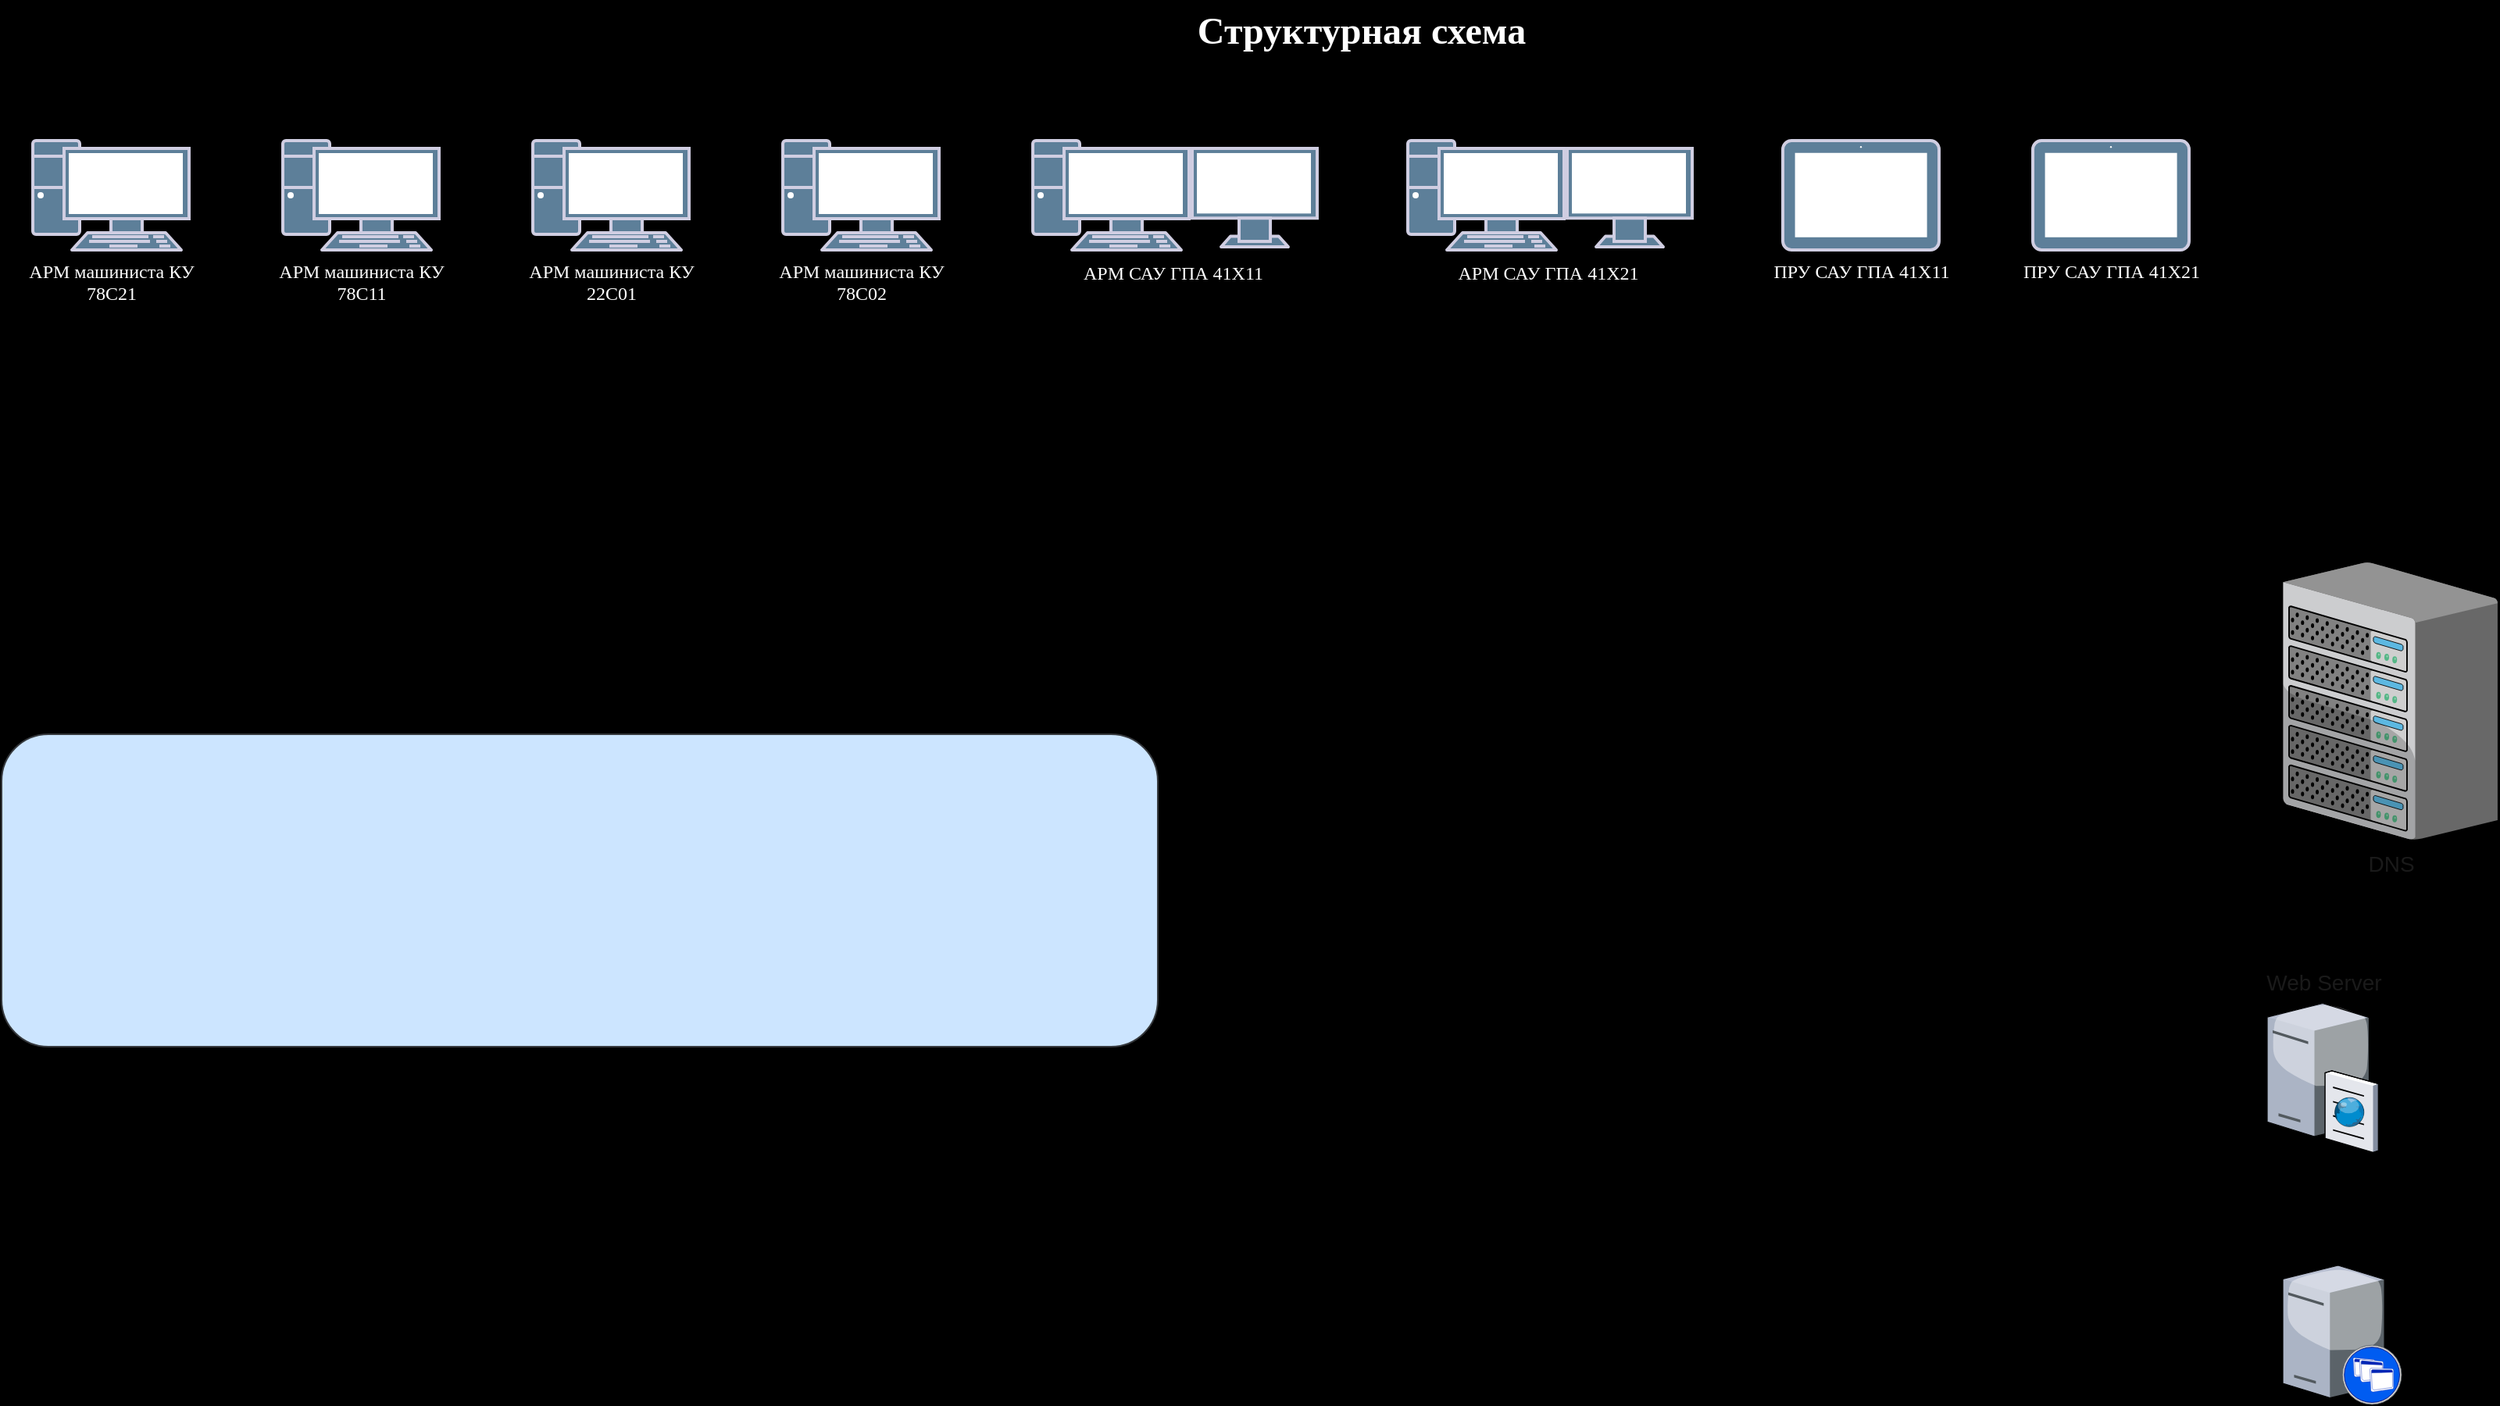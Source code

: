 <mxfile version="24.8.8">
  <diagram name="Page-1" id="e3a06f82-3646-2815-327d-82caf3d4e204">
    <mxGraphModel dx="908" dy="566" grid="1" gridSize="10" guides="1" tooltips="1" connect="1" arrows="1" fold="1" page="1" pageScale="1.5" pageWidth="1169" pageHeight="827" background="#000000" math="0" shadow="0">
      <root>
        <mxCell id="0" style=";html=1;" />
        <mxCell id="1" value="Операторная" style=";html=1;" parent="0" />
        <mxCell id="I8SQHlroj80ONlkwTboR-31" value="" style="rounded=1;whiteSpace=wrap;html=1;fillColor=#cce5ff;strokeColor=#36393d;" vertex="1" parent="1">
          <mxGeometry x="60" y="500" width="740" height="200" as="geometry" />
        </mxCell>
        <mxCell id="6a7d8f32e03d9370-12" value="" style="verticalLabelPosition=bottom;aspect=fixed;html=1;verticalAlign=top;strokeColor=none;shape=mxgraph.citrix.xenapp_server;fontSize=14;rounded=0;labelBackgroundColor=none;fillColor=#5D7F99;fontColor=#1A1A1A;" parent="1" vertex="1">
          <mxGeometry x="1520" y="840" width="76" height="89" as="geometry" />
        </mxCell>
        <mxCell id="6a7d8f32e03d9370-15" value="Web Server" style="verticalLabelPosition=top;aspect=fixed;html=1;verticalAlign=bottom;strokeColor=none;shape=mxgraph.citrix.cache_server;fontSize=14;labelPosition=center;align=center;rounded=0;labelBackgroundColor=none;fillColor=#5D7F99;fontColor=#1A1A1A;" parent="1" vertex="1">
          <mxGeometry x="1510" y="670" width="71" height="97.5" as="geometry" />
        </mxCell>
        <mxCell id="6a7d8f32e03d9370-16" value="DNS" style="verticalLabelPosition=bottom;aspect=fixed;html=1;verticalAlign=top;shape=mxgraph.citrix.chassis;fontSize=14;rounded=0;labelBackgroundColor=none;fillColor=#5D7F99;strokeColor=#D0CEE2;fontColor=#1A1A1A;" parent="1" vertex="1">
          <mxGeometry x="1520" y="390" width="137.5" height="177.5" as="geometry" />
        </mxCell>
        <mxCell id="6a7d8f32e03d9370-62" value="Структурная схема" style="text;strokeColor=none;fillColor=none;html=1;fontSize=24;fontStyle=1;verticalAlign=middle;align=center;rounded=0;labelBackgroundColor=none;fontColor=#FFFFFF;fontFamily=Times New Roman;" parent="1" vertex="1">
          <mxGeometry x="499" y="30" width="861" height="40" as="geometry" />
        </mxCell>
        <mxCell id="I8SQHlroj80ONlkwTboR-4" value="&lt;font face=&quot;Times New Roman&quot;&gt;АРМ машиниста КУ&lt;/font&gt;&lt;div&gt;&lt;font face=&quot;Times New Roman&quot;&gt;78С1&lt;/font&gt;&lt;span style=&quot;font-family: &amp;quot;Times New Roman&amp;quot;; background-color: initial;&quot;&gt;1&lt;/span&gt;&lt;/div&gt;" style="verticalAlign=top;verticalLabelPosition=bottom;labelPosition=center;align=center;html=1;outlineConnect=0;gradientDirection=north;strokeWidth=2;shape=mxgraph.networks.pc;fillColor=#5D7F99;strokeColor=#D0CEE2;labelBackgroundColor=none;fontColor=#FFFFFF;" vertex="1" parent="1">
          <mxGeometry x="240" y="120" width="100" height="70" as="geometry" />
        </mxCell>
        <mxCell id="I8SQHlroj80ONlkwTboR-5" value="&lt;font face=&quot;Times New Roman&quot;&gt;АРМ машиниста КУ&lt;/font&gt;&lt;div&gt;&lt;font face=&quot;Times New Roman&quot;&gt;78С21&lt;/font&gt;&lt;/div&gt;" style="verticalAlign=top;verticalLabelPosition=bottom;labelPosition=center;align=center;html=1;outlineConnect=0;gradientDirection=north;strokeWidth=2;shape=mxgraph.networks.pc;fillColor=#5D7F99;strokeColor=#D0CEE2;labelBackgroundColor=none;fontColor=#FFFFFF;" vertex="1" parent="1">
          <mxGeometry x="80" y="120" width="100" height="70" as="geometry" />
        </mxCell>
        <mxCell id="I8SQHlroj80ONlkwTboR-6" value="&lt;font face=&quot;Times New Roman&quot;&gt;АРМ машиниста КУ&lt;/font&gt;&lt;div&gt;&lt;font face=&quot;Times New Roman&quot;&gt;22С01&lt;/font&gt;&lt;span style=&quot;background-color: initial; font-family: monospace; font-size: 0px; text-align: start;&quot;&gt;%3CmxGraphModel%3E%3Croot%3E%3CmxCell%20id%3D%220%22%2F%3E%3CmxCell%20id%3D%221%22%20parent%3D%220%22%2F%3E%3CmxCell%20id%3D%222%22%20value%3D%22%26lt%3Bfont%20face%3D%26quot%3BTimes%20New%20Roman%26quot%3B%26gt%3B%D0%90%D0%A0%D0%9C%20%D0%BC%D0%B0%D1%88%D0%B8%D0%BD%D0%B8%D1%81%D1%82%D0%B0%20%D0%9A%D0%A3%26lt%3B%2Ffont%26gt%3B%26lt%3Bdiv%26gt%3B%26lt%3Bfont%20face%3D%26quot%3BTimes%20New%20Roman%26quot%3B%26gt%3B78%D0%A11%26lt%3B%2Ffont%26gt%3B%26lt%3Bspan%20style%3D%26quot%3Bfont-family%3A%20%26amp%3Bquot%3BTimes%20New%20Roman%26amp%3Bquot%3B%3B%20background-color%3A%20initial%3B%26quot%3B%26gt%3B1%26lt%3B%2Fspan%26gt%3B%26lt%3B%2Fdiv%26gt%3B%22%20style%3D%22verticalAlign%3Dtop%3BverticalLabelPosition%3Dbottom%3BlabelPosition%3Dcenter%3Balign%3Dcenter%3Bhtml%3D1%3BoutlineConnect%3D0%3BgradientDirection%3Dnorth%3BstrokeWidth%3D2%3Bshape%3Dmxgraph.networks.pc%3BfillColor%3D%23182E3E%3BstrokeColor%3D%23FFFFFF%3BlabelBackgroundColor%3Dnone%3BfontColor%3D%23FFFFFF%3B%22%20vertex%3D%221%22%20parent%3D%221%22%3E%3CmxGeometry%20x%3D%22200%22%20y%3D%2240%22%20width%3D%22100%22%20height%3D%2270%22%20as%3D%22geometry%22%2F%3E%3C%2FmxCell%3E%3C%2Froot%3E%3C%2FmxGraphModel%3E1&lt;/span&gt;&lt;/div&gt;" style="verticalAlign=top;verticalLabelPosition=bottom;labelPosition=center;align=center;html=1;outlineConnect=0;gradientDirection=north;strokeWidth=2;shape=mxgraph.networks.pc;fillColor=#5D7F99;strokeColor=#D0CEE2;labelBackgroundColor=none;fontColor=#FFFFFF;" vertex="1" parent="1">
          <mxGeometry x="400" y="120" width="100" height="70" as="geometry" />
        </mxCell>
        <mxCell id="I8SQHlroj80ONlkwTboR-7" value="&lt;font face=&quot;Times New Roman&quot;&gt;АРМ машиниста КУ&lt;/font&gt;&lt;div style=&quot;text-align: center;&quot;&gt;&lt;span style=&quot;background-color: initial; text-align: start;&quot;&gt;&lt;font face=&quot;Times New Roman&quot;&gt;78С02&lt;/font&gt;&lt;/span&gt;&lt;span style=&quot;background-color: initial; font-family: monospace; font-size: 0px; text-align: start;&quot;&gt;%3CmxGraphModel%3E%3Croot%3E%3CmxCell%20id%3D%220%22%2F%3E%3CmxCell%20id%3D%221%22%20parent%3D%220%22%2F%3E%3CmxCell%20id%3D%222%22%20value%3D%22%26lt%3Bfont%20face%3D%26quot%3BTimes%20New%20Roman%26quot%3B%26gt%3B%D0%90%D0%A0%D0%9C%20%D0%BC%D0%B0%D1%88%D0%B8%D0%BD%D0%B8%D1%81%D1%82%D0%B0%20%D0%9A%D0%A3%26lt%3B%2Ffont%26gt%3B%26lt%3Bdiv%26gt%3B%26lt%3Bfont%20face%3D%26quot%3BTimes%20New%20Roman%26quot%3B%26gt%3B78%D0%A11%26lt%3B%2Ffont%26gt%3B%26lt%3Bspan%20style%3D%26quot%3Bfont-family%3A%20%26amp%3Bquot%3BTimes%20New%20Roman%26amp%3Bquot%3B%3B%20background-color%3A%20initial%3B%26quot%3B%26gt%3B1%26lt%3B%2Fspan%26gt%3B%26lt%3B%2Fdiv%26gt%3B%22%20style%3D%22verticalAlign%3Dtop%3BverticalLabelPosition%3Dbottom%3BlabelPosition%3Dcenter%3Balign%3Dcenter%3Bhtml%3D1%3BoutlineConnect%3D0%3BgradientDirection%3Dnorth%3BstrokeWidth%3D2%3Bshape%3Dmxgraph.networks.pc%3BfillColor%3D%23182E3E%3BstrokeColor%3D%23FFFFFF%3BlabelBackgroundColor%3Dnone%3BfontColor%3D%23FFFFFF%3B%22%20vertex%3D%221%22%20parent%3D%221%22%3E%3CmxGeometry%20x%3D%22200%22%20y%3D%2240%22%20width%3D%22100%22%20height%3D%2270%22%20as%3D%22geometry%22%2F%3E%3C%2FmxCell%3E%3C%2Froot%3E%3C%2FmxGraphModel%3E1&lt;/span&gt;&lt;/div&gt;" style="verticalAlign=top;verticalLabelPosition=bottom;labelPosition=center;align=center;html=1;outlineConnect=0;gradientDirection=north;strokeWidth=2;shape=mxgraph.networks.pc;fillColor=#5D7F99;strokeColor=#D0CEE2;labelBackgroundColor=none;fontColor=#FFFFFF;" vertex="1" parent="1">
          <mxGeometry x="560" y="120" width="100" height="70" as="geometry" />
        </mxCell>
        <mxCell id="I8SQHlroj80ONlkwTboR-17" value="" style="group;labelBackgroundColor=none;fontColor=#FFFFFF;" vertex="1" connectable="0" parent="1">
          <mxGeometry x="720" y="120" width="182" height="100" as="geometry" />
        </mxCell>
        <mxCell id="I8SQHlroj80ONlkwTboR-13" value="" style="group;labelBackgroundColor=none;fontColor=#1A1A1A;" vertex="1" connectable="0" parent="I8SQHlroj80ONlkwTboR-17">
          <mxGeometry width="182" height="70" as="geometry" />
        </mxCell>
        <mxCell id="I8SQHlroj80ONlkwTboR-8" value="" style="verticalAlign=top;verticalLabelPosition=bottom;labelPosition=center;align=center;html=1;outlineConnect=0;gradientDirection=north;strokeWidth=2;shape=mxgraph.networks.pc;fillColor=#5D7F99;strokeColor=#D0CEE2;labelBackgroundColor=none;fontColor=#1A1A1A;" vertex="1" parent="I8SQHlroj80ONlkwTboR-13">
          <mxGeometry width="100" height="70" as="geometry" />
        </mxCell>
        <mxCell id="I8SQHlroj80ONlkwTboR-9" value="" style="fontColor=#1A1A1A;verticalAlign=top;verticalLabelPosition=bottom;labelPosition=center;align=center;html=1;outlineConnect=0;fillColor=#5D7F99;strokeColor=#D0CEE2;gradientDirection=north;strokeWidth=2;shape=mxgraph.networks.monitor;labelBackgroundColor=none;" vertex="1" parent="I8SQHlroj80ONlkwTboR-13">
          <mxGeometry x="102" y="5" width="80" height="63" as="geometry" />
        </mxCell>
        <mxCell id="I8SQHlroj80ONlkwTboR-16" value="АРМ САУ ГПА&amp;nbsp;&lt;span style=&quot;background-color: initial;&quot;&gt;41Х11&lt;/span&gt;" style="text;strokeColor=none;align=center;fillColor=none;html=1;verticalAlign=middle;whiteSpace=wrap;rounded=0;fontColor=#FFFFFF;fontFamily=Times New Roman;labelBackgroundColor=none;" vertex="1" parent="I8SQHlroj80ONlkwTboR-17">
          <mxGeometry y="70" width="180" height="30" as="geometry" />
        </mxCell>
        <mxCell id="I8SQHlroj80ONlkwTboR-18" value="" style="group;labelBackgroundColor=none;fontColor=#000000;" vertex="1" connectable="0" parent="1">
          <mxGeometry x="960" y="120" width="182" height="100" as="geometry" />
        </mxCell>
        <mxCell id="I8SQHlroj80ONlkwTboR-19" value="" style="group;labelBackgroundColor=none;fontColor=#1A1A1A;" vertex="1" connectable="0" parent="I8SQHlroj80ONlkwTboR-18">
          <mxGeometry width="182" height="70" as="geometry" />
        </mxCell>
        <mxCell id="I8SQHlroj80ONlkwTboR-20" value="" style="verticalAlign=top;verticalLabelPosition=bottom;labelPosition=center;align=center;html=1;outlineConnect=0;gradientDirection=north;strokeWidth=2;shape=mxgraph.networks.pc;fillColor=#5D7F99;strokeColor=#D0CEE2;labelBackgroundColor=none;fontColor=#1A1A1A;" vertex="1" parent="I8SQHlroj80ONlkwTboR-19">
          <mxGeometry width="100" height="70" as="geometry" />
        </mxCell>
        <mxCell id="I8SQHlroj80ONlkwTboR-21" value="" style="fontColor=#1A1A1A;verticalAlign=top;verticalLabelPosition=bottom;labelPosition=center;align=center;html=1;outlineConnect=0;fillColor=#5D7F99;strokeColor=#D0CEE2;gradientDirection=north;strokeWidth=2;shape=mxgraph.networks.monitor;labelBackgroundColor=none;" vertex="1" parent="I8SQHlroj80ONlkwTboR-19">
          <mxGeometry x="102" y="5" width="80" height="63" as="geometry" />
        </mxCell>
        <mxCell id="I8SQHlroj80ONlkwTboR-22" value="АРМ САУ ГПА&amp;nbsp;&lt;span style=&quot;background-color: initial;&quot;&gt;41Х2&lt;/span&gt;&lt;span style=&quot;background-color: initial;&quot;&gt;1&lt;/span&gt;" style="text;strokeColor=none;align=center;fillColor=none;html=1;verticalAlign=middle;whiteSpace=wrap;rounded=0;fontColor=#FFFFFF;fontFamily=Times New Roman;labelBackgroundColor=none;" vertex="1" parent="I8SQHlroj80ONlkwTboR-18">
          <mxGeometry y="70" width="180" height="30" as="geometry" />
        </mxCell>
        <mxCell id="I8SQHlroj80ONlkwTboR-23" value="&lt;font color=&quot;#ffffff&quot; face=&quot;Times New Roman&quot;&gt;ПРУ САУ ГПА 41Х11&lt;/font&gt;" style="fontColor=#1A1A1A;verticalAlign=top;verticalLabelPosition=bottom;labelPosition=center;align=center;html=1;outlineConnect=0;fillColor=#5D7F99;strokeColor=#D0CEE2;gradientDirection=north;strokeWidth=2;shape=mxgraph.networks.tablet;labelBackgroundColor=none;" vertex="1" parent="1">
          <mxGeometry x="1200" y="120" width="100" height="70" as="geometry" />
        </mxCell>
        <mxCell id="I8SQHlroj80ONlkwTboR-27" value="&lt;font color=&quot;#ffffff&quot; face=&quot;Times New Roman&quot;&gt;ПРУ САУ ГПА 41Х21&lt;/font&gt;" style="fontColor=#1A1A1A;verticalAlign=top;verticalLabelPosition=bottom;labelPosition=center;align=center;html=1;outlineConnect=0;fillColor=#5D7F99;strokeColor=#D0CEE2;gradientDirection=north;strokeWidth=2;shape=mxgraph.networks.tablet;labelBackgroundColor=none;" vertex="1" parent="1">
          <mxGeometry x="1360" y="120" width="100" height="70" as="geometry" />
        </mxCell>
        <mxCell id="lgSXZt9PNsylj2CV4tFV-10" value="Фон" parent="0" />
      </root>
    </mxGraphModel>
  </diagram>
</mxfile>
